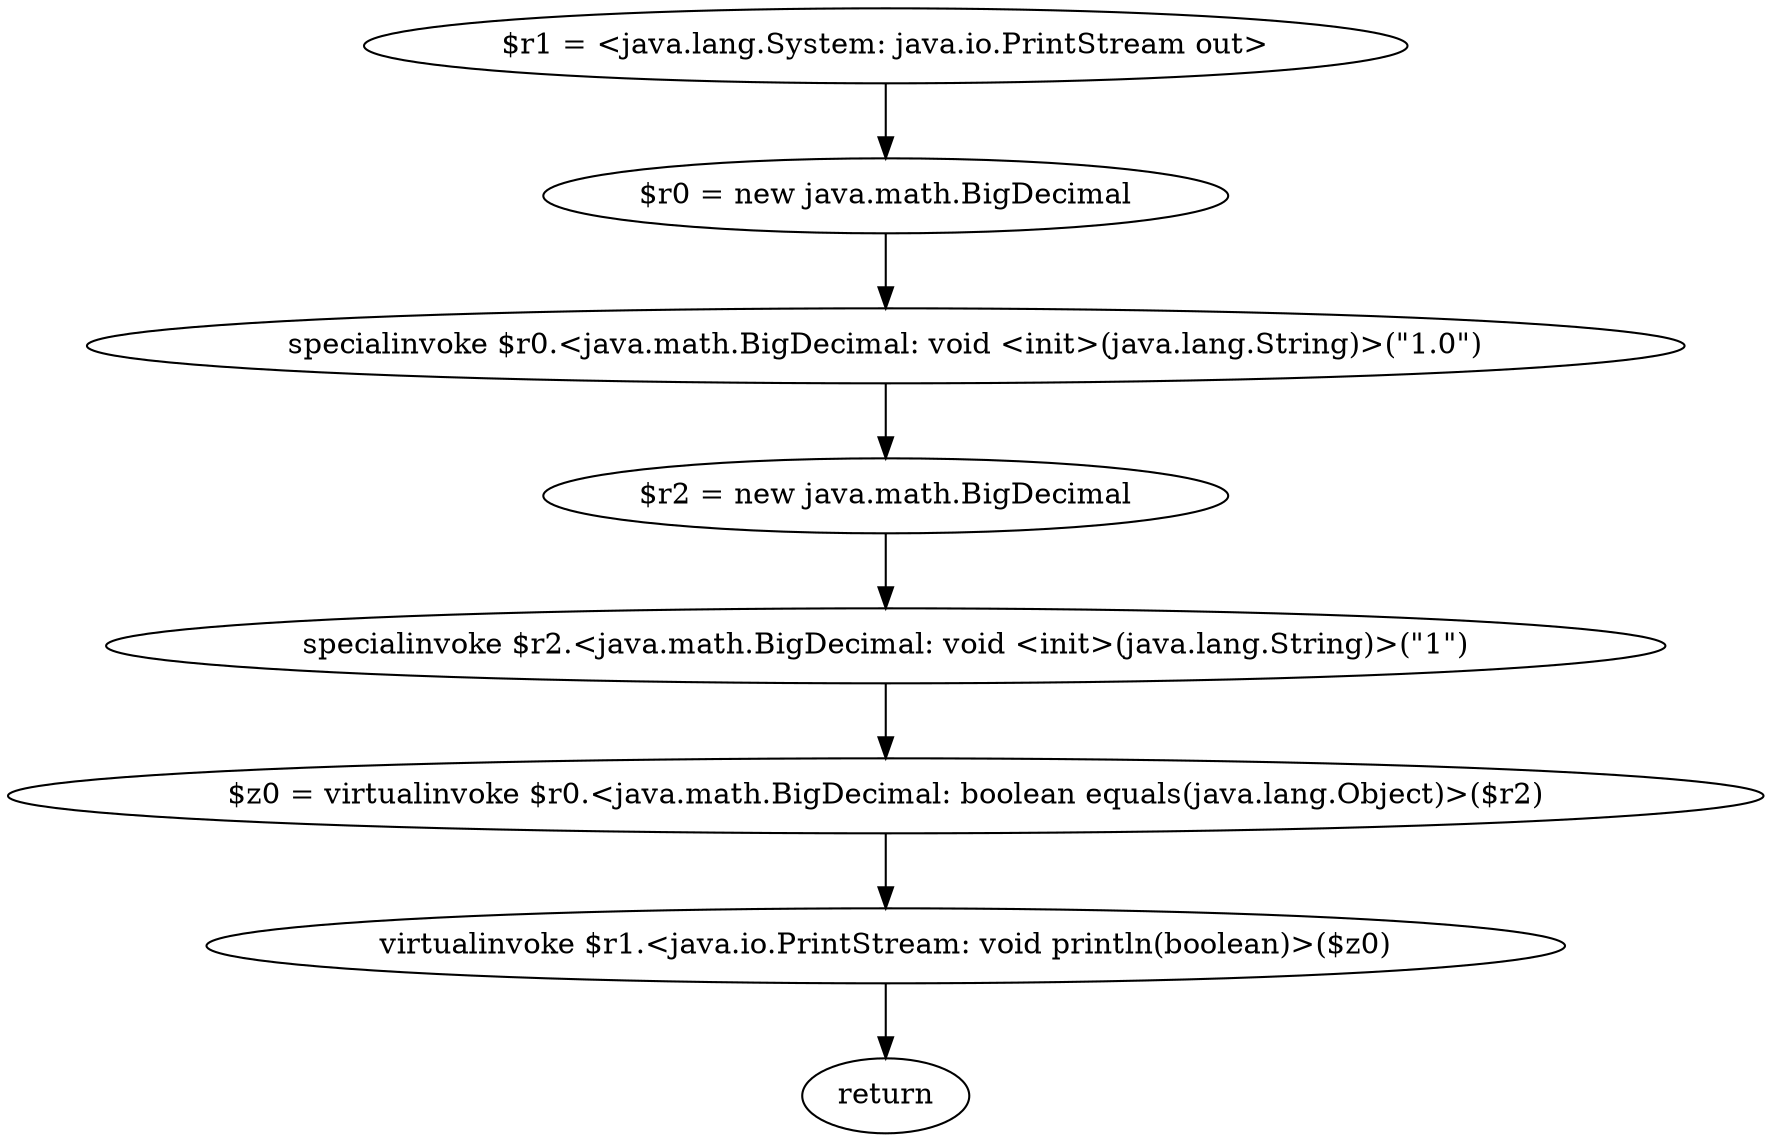 digraph "unitGraph" {
    "$r1 = <java.lang.System: java.io.PrintStream out>"
    "$r0 = new java.math.BigDecimal"
    "specialinvoke $r0.<java.math.BigDecimal: void <init>(java.lang.String)>(\"1.0\")"
    "$r2 = new java.math.BigDecimal"
    "specialinvoke $r2.<java.math.BigDecimal: void <init>(java.lang.String)>(\"1\")"
    "$z0 = virtualinvoke $r0.<java.math.BigDecimal: boolean equals(java.lang.Object)>($r2)"
    "virtualinvoke $r1.<java.io.PrintStream: void println(boolean)>($z0)"
    "return"
    "$r1 = <java.lang.System: java.io.PrintStream out>"->"$r0 = new java.math.BigDecimal";
    "$r0 = new java.math.BigDecimal"->"specialinvoke $r0.<java.math.BigDecimal: void <init>(java.lang.String)>(\"1.0\")";
    "specialinvoke $r0.<java.math.BigDecimal: void <init>(java.lang.String)>(\"1.0\")"->"$r2 = new java.math.BigDecimal";
    "$r2 = new java.math.BigDecimal"->"specialinvoke $r2.<java.math.BigDecimal: void <init>(java.lang.String)>(\"1\")";
    "specialinvoke $r2.<java.math.BigDecimal: void <init>(java.lang.String)>(\"1\")"->"$z0 = virtualinvoke $r0.<java.math.BigDecimal: boolean equals(java.lang.Object)>($r2)";
    "$z0 = virtualinvoke $r0.<java.math.BigDecimal: boolean equals(java.lang.Object)>($r2)"->"virtualinvoke $r1.<java.io.PrintStream: void println(boolean)>($z0)";
    "virtualinvoke $r1.<java.io.PrintStream: void println(boolean)>($z0)"->"return";
}
